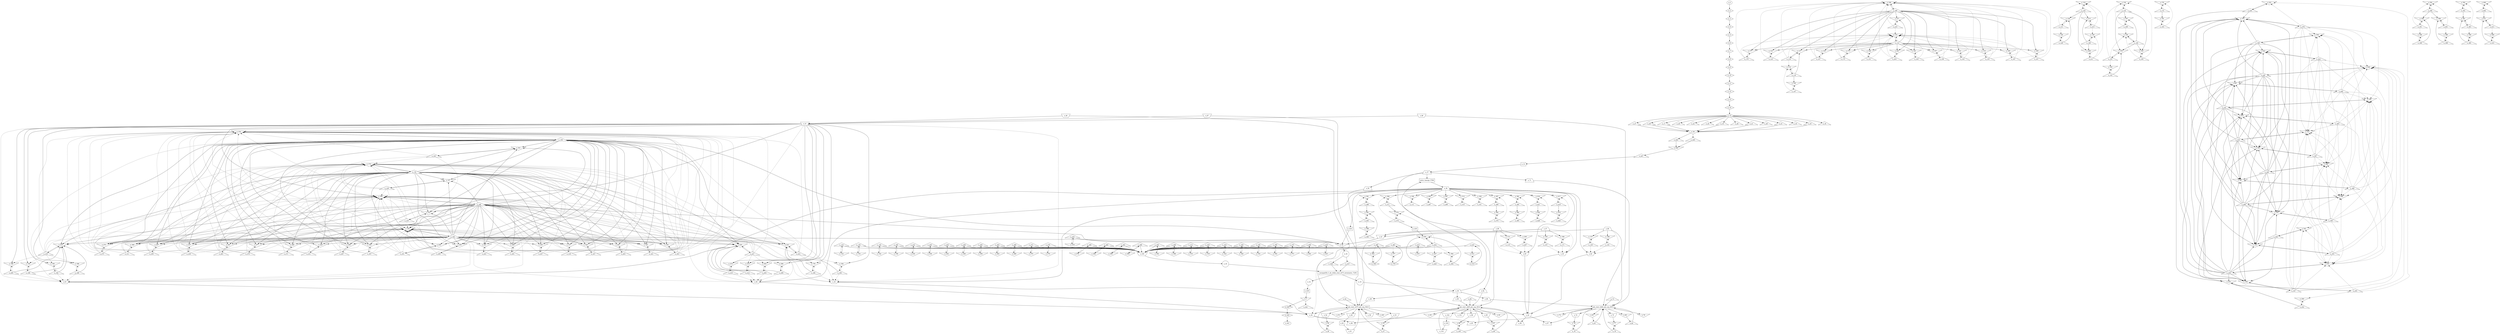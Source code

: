 digraph control_path {
  e_0: entry_node : n ;
  e_1 [shape = invtriangle];
  e_2 [shape = diamond];
  e_3 [shape = diamond];
  e_4 [shape = diamond];
  e_5 [shape = diamond];
  e_6 [shape = diamond];
  e_7 [shape = diamond];
  e_8 [shape = diamond];
  e_9 [shape = diamond];
  e_10 [shape = diamond];
  e_11 [shape = diamond];
  e_12 [shape = diamond];
  e_13 [shape = diamond];
  e_14 [shape = diamond];
  e_15 [shape = diamond];
  e_16 [shape = triangle];
  e_17 [shape = triangle];
  e_18 [shape = triangle];
  e_19 [shape = triangle];
  e_20 [shape = triangle];
  e_21 [shape = triangle];
  e_22 [shape = triangle];
  e_23 [shape = triangle];
  e_24 [shape = triangle];
  e_25 [shape = triangle];
  e_26 [shape = triangle];
  e_27 [shape = triangle];
  e_28 [shape = triangle];
  e_29 [shape = triangle];
  e_30 [shape = invtriangle];
  e_31 [shape = dot];
  e_32 [shape = circle];
  e_33 [shape = circle];
  e_34 [shape = circle];
  e_35 [shape = circle];
  e_36 [shape = trapezium];
  e_37 [shape = trapezium];
  e_38 [shape = trapezium];
  e_39 [shape = invtriangle];
  e_40 [shape = invtrapezium];
  e_41 [shape = invtrapezium];
  e_42 [shape = invtrapezium];
  e_43 [shape = invtrapezium];
  e_44 [shape = invtrapezium];
  e_45 [shape = invtrapezium];
  e_46 [shape = invtrapezium];
  e_47 [shape = trapezium];
  e_48 [shape = trapezium];
  e_49 [shape = invtriangle];
  e_50 [shape = trapezium];
  e_51 [shape = invtriangle];
  e_52 [shape = triangle];
  e_53 [shape = invtrapezium];
  e_54 [shape = invtrapezium];
  e_55 [shape = invtriangle];
  e_56 [shape = invtriangle];
  e_57 [shape = triangle];
  e_58 [shape = triangle];
  e_59 [shape = invtrapezium];
  e_60 [shape = invtrapezium];
  e_61 [shape = invtrapezium];
  e_62 [shape = dot];
  e_63 [shape = invtrapezium];
  e_64 [shape = invtrapezium];
  e_65 [shape = trapezium];
  e_66 [shape = invtrapezium];
  e_67 [shape = trapezium];
  e_68 [shape = trapezium];
  e_69 [shape = trapezium];
  e_70 [shape = invtriangle];
  e_71 [shape = trapezium];
  e_72 [shape = invtriangle];
  e_73 [shape = triangle];
  e_74 [shape = invtrapezium];
  e_75 [shape = invtrapezium];
  e_76 [shape = invtriangle];
  e_77 [shape = invtriangle];
  e_78 [shape = triangle];
  e_79 [shape = triangle];
  e_80 [shape = invtriangle];
  e_81 [shape = invtriangle];
  e_82 [shape = triangle];
  e_83 [shape = triangle];
  e_84 [shape = invtrapezium];
  e_85 [shape = invtrapezium];
  e_86 [shape = trapezium];
  e_87 [shape = invtrapezium];
  e_88 [shape = trapezium];
  e_89 [shape = trapezium];
  e_90 [shape = trapezium];
  e_91 [shape = invtriangle];
  e_92 [shape = trapezium];
  e_93 [shape = invtriangle];
  e_94 [shape = triangle];
  e_95 [shape = invtrapezium];
  e_96 [shape = invtrapezium];
  e_97 [shape = invtriangle];
  e_98 [shape = invtriangle];
  e_99 [shape = triangle];
  e_100 [shape = triangle];
  e_101 [shape = invtrapezium];
  e_102 [shape = invtrapezium];
  e_103 [shape = invtrapezium];
  e_104 [shape = dot];
  e_105 [shape = invtriangle];
  e_106 [shape = invtriangle];
  e_107 [shape = triangle];
  e_108 [shape = triangle];
  e_109 [shape = invtriangle];
  e_110 [shape = invtriangle];
  e_111 [shape = triangle];
  e_112 [shape = triangle];
  e_113 [shape = invtriangle];
  e_114 [shape = invtriangle];
  e_115 [shape = triangle];
  e_116 [shape = triangle];
  e_117 [shape = invtriangle];
  e_118 [shape = invtriangle];
  e_119 [shape = triangle];
  e_120 [shape = triangle];
  e_121 [shape = invtriangle];
  e_122 [shape = invtriangle];
  e_123 [shape = triangle];
  e_124 [shape = triangle];
  e_125 [shape = invtriangle];
  e_126 [shape = invtriangle];
  e_127 [shape = triangle];
  e_128 [shape = triangle];
  e_129 [shape = invtriangle];
  e_130 [shape = invtriangle];
  e_131 [shape = triangle];
  e_132 [shape = triangle];
  e_133 [shape = invtriangle];
  e_134 [shape = invtriangle];
  e_135 [shape = triangle];
  e_136 [shape = triangle];
  e_137 [shape = invtriangle];
  e_138 [shape = invtriangle];
  e_139 [shape = triangle];
  e_140 [shape = triangle];
  e_141 [shape = invtriangle];
  e_142 [shape = invtriangle];
  e_143 [shape = triangle];
  e_144 [shape = triangle];
  e_145 [shape = invtriangle];
  e_146 [shape = invtriangle];
  e_147 [shape = triangle];
  e_148 [shape = triangle];
  e_149 [shape = invtriangle];
  e_150 [shape = invtriangle];
  e_151 [shape = triangle];
  e_152 [shape = triangle];
  e_153 [shape = invtriangle];
  e_154 [shape = invtriangle];
  e_155 [shape = triangle];
  e_156 [shape = triangle];
  e_157 [shape = invtriangle];
  e_158 [shape = invtriangle];
  e_159 [shape = triangle];
  e_160 [shape = triangle];
  e_161 [shape = invtriangle];
  e_162 [shape = invtriangle];
  e_163 [shape = triangle];
  e_164 [shape = triangle];
  e_165 [shape = invtriangle];
  e_166 [shape = invtriangle];
  e_167 [shape = triangle];
  e_168 [shape = triangle];
  e_169 [shape = invtriangle];
  e_170 [shape = invtriangle];
  e_171 [shape = triangle];
  e_172 [shape = triangle];
  e_173 [shape = invtriangle];
  e_174 [shape = invtriangle];
  e_175 [shape = triangle];
  e_176 [shape = triangle];
  e_177 [shape = invtriangle];
  e_178 [shape = invtriangle];
  e_179 [shape = triangle];
  e_180 [shape = triangle];
  e_181 [shape = invtriangle];
  e_182 [shape = invtriangle];
  e_183 [shape = triangle];
  e_184 [shape = triangle];
  e_185 [shape = invtriangle];
  e_186 [shape = invtriangle];
  e_187 [shape = triangle];
  e_188 [shape = triangle];
  e_189 [shape = invtriangle];
  e_190 [shape = invtriangle];
  e_191 [shape = triangle];
  e_192 [shape = triangle];
  e_193 [shape = invtriangle];
  e_194 [shape = invtriangle];
  e_195 [shape = triangle];
  e_196 [shape = triangle];
  e_197 [shape = invtriangle];
  e_198 [shape = invtriangle];
  e_199 [shape = triangle];
  e_200 [shape = triangle];
  e_201 [shape = invtriangle];
  e_202 [shape = invtriangle];
  e_203 [shape = triangle];
  e_204 [shape = triangle];
  e_205 [shape = invtriangle];
  e_206 [shape = invtriangle];
  e_207 [shape = triangle];
  e_208 [shape = triangle];
  e_209 [shape = invtriangle];
  e_210 [shape = invtriangle];
  e_211 [shape = triangle];
  e_212 [shape = triangle];
  e_213 [shape = invtriangle];
  e_214 [shape = invtriangle];
  e_215 [shape = triangle];
  e_216 [shape = triangle];
  e_217 [shape = invtriangle];
  e_218 [shape = invtriangle];
  e_219 [shape = triangle];
  e_220 [shape = triangle];
  e_221 [shape = invtriangle];
  e_222 [shape = invtriangle];
  e_223 [shape = triangle];
  e_224 [shape = triangle];
  e_225 [shape = invtriangle];
  e_226 [shape = invtriangle];
  e_227 [shape = triangle];
  e_228 [shape = triangle];
  e_229 [shape = invtriangle];
  e_230 [shape = invtriangle];
  e_231 [shape = triangle];
  e_232 [shape = triangle];
  e_233 [shape = invtriangle];
  e_234 [shape = invtriangle];
  e_235 [shape = triangle];
  e_236 [shape = triangle];
  e_237 [shape = invtriangle];
  e_238 [shape = invtriangle];
  e_239 [shape = triangle];
  e_240 [shape = triangle];
  e_241 [shape = invtriangle];
  e_242 [shape = invtriangle];
  e_243 [shape = triangle];
  e_244 [shape = triangle];
  e_245 [shape = invtriangle];
  e_246 [shape = invtriangle];
  e_247 [shape = triangle];
  e_248 [shape = triangle];
  e_249 [shape = invtriangle];
  e_250 [shape = invtriangle];
  e_251 [shape = triangle];
  e_252 [shape = triangle];
  e_253 [shape = invtriangle];
  e_254 [shape = invtriangle];
  e_255 [shape = triangle];
  e_256 [shape = triangle];
  e_257 [shape = invtriangle];
  e_258 [shape = invtriangle];
  e_259 [shape = triangle];
  e_260 [shape = triangle];
  e_261 [shape = invtriangle];
  e_262 [shape = invtriangle];
  e_263 [shape = triangle];
  e_264 [shape = triangle];
  e_265 [shape = invtriangle];
  e_266 [shape = invtriangle];
  e_267 [shape = triangle];
  e_268 [shape = triangle];
  e_269 [shape = invtriangle];
  e_270 [shape = invtriangle];
  e_271 [shape = triangle];
  e_272 [shape = triangle];
  e_273 [shape = invtriangle];
  e_274 [shape = invtriangle];
  e_275 [shape = triangle];
  e_276 [shape = triangle];
  e_277 [shape = invtriangle];
  e_278 [shape = invtriangle];
  e_279 [shape = triangle];
  e_280 [shape = triangle];
  e_281 [shape = invtriangle];
  e_282 [shape = invtriangle];
  e_283 [shape = triangle];
  e_284 [shape = triangle];
  e_285 [shape = invtriangle];
  e_286 [shape = invtriangle];
  e_287 [shape = triangle];
  e_288 [shape = triangle];
  e_289 [shape = invtriangle];
  e_290 [shape = invtriangle];
  e_291 [shape = triangle];
  e_292 [shape = triangle];
  e_293 [shape = invtriangle];
  e_294 [shape = invtriangle];
  e_295 [shape = triangle];
  e_296 [shape = triangle];
  e_297 [shape = invtriangle];
  e_298 [shape = invtriangle];
  e_299 [shape = triangle];
  e_300 [shape = triangle];
  e_301 [shape = invtriangle];
  e_302 [shape = invtriangle];
  e_303 [shape = triangle];
  e_304 [shape = triangle];
  e_305 [shape = invtriangle];
  e_306 [shape = invtriangle];
  e_307 [shape = triangle];
  e_308 [shape = triangle];
  e_309 [shape = invtriangle];
  e_310 [shape = invtriangle];
  e_311 [shape = triangle];
  e_312 [shape = triangle];
  e_313 [shape = invtriangle];
  e_314 [shape = invtriangle];
  e_315 [shape = triangle];
  e_316 [shape = triangle];
  e_317 [shape = invtriangle];
  e_318 [shape = invtriangle];
  e_319 [shape = triangle];
  e_320 [shape = triangle];
  e_321 [shape = invtriangle];
  e_322 [shape = invtriangle];
  e_323 [shape = triangle];
  e_324 [shape = triangle];
  e_325 [shape = invtriangle];
  e_326 [shape = invtriangle];
  e_327 [shape = triangle];
  e_328 [shape = triangle];
  e_329 [shape = invtriangle];
  e_330 [shape = invtriangle];
  e_331 [shape = triangle];
  e_332 [shape = triangle];
  e_333 [shape = invtriangle];
  e_334 [shape = invtriangle];
  e_335 [shape = triangle];
  e_336 [shape = triangle];
  e_337 [shape = invtriangle];
  e_338 [shape = invtriangle];
  e_339 [shape = triangle];
  e_340 [shape = triangle];
  e_341 [shape = invtriangle];
  e_342 [shape = invtriangle];
  e_343 [shape = triangle];
  e_344 [shape = triangle];
  e_345 [shape = invtriangle];
  e_346 [shape = invtriangle];
  e_347 [shape = triangle];
  e_348 [shape = triangle];
  e_349 [shape = invtriangle];
  e_350 [shape = invtriangle];
  e_351 [shape = triangle];
  e_352 [shape = triangle];
  e_353 [shape = invtriangle];
  e_354 [shape = invtriangle];
  e_355 [shape = triangle];
  e_356 [shape = triangle];
  e_357 [shape = invtriangle];
  e_358 [shape = invtriangle];
  e_359 [shape = triangle];
  e_360 [shape = triangle];
  e_361 [shape = invtriangle];
  e_362 [shape = invtriangle];
  e_363 [shape = triangle];
  e_364 [shape = diamond];
  e_365 [shape = invtriangle];
  e_366 [shape = invtriangle];
  e_367 [shape = invtriangle];
  e_368 [shape = triangle];
  e_369 [shape = triangle];
  e_370 [shape = triangle];
  e_371 [shape = triangle];
  e_372 [shape = invtriangle];
  e_373 [shape = invtriangle];
  e_374 [shape = triangle];
  e_375 [shape = triangle];
  e_376 [shape = invtriangle];
  e_377 [shape = invtriangle];
  e_378 [shape = triangle];
  e_379 [shape = diamond];
  e_380 [shape = invtriangle];
  e_381 [shape = invtriangle];
  e_382 [shape = invtriangle];
  e_383 [shape = triangle];
  e_384 [shape = triangle];
  e_385 [shape = triangle];
  e_386 [shape = triangle];
  e_387 [shape = invtriangle];
  e_388 [shape = invtriangle];
  e_389 [shape = triangle];
  e_390 [shape = triangle];
  e_391 [shape = invtriangle];
  e_392 [shape = invtriangle];
  e_393 [shape = triangle];
  e_394 [shape = triangle];
  e_395 [shape = invtriangle];
  e_396 [shape = invtriangle];
  e_397 [shape = triangle];
  e_398 [shape = triangle];
  e_399 [shape = invtriangle];
  e_400 [shape = invtriangle];
  e_401 [shape = triangle];
  e_402 [shape = triangle];
  e_403 [shape = invtriangle];
  e_404 [shape = invtriangle];
  e_405 [shape = triangle];
  e_406 [shape = triangle];
  e_407 [shape = invtriangle];
  e_408 [shape = invtriangle];
  e_409 [shape = triangle];
  e_410 [shape = triangle];
  e_411 [shape = invtriangle];
  e_412 [shape = invtriangle];
  e_413 [shape = triangle];
  e_414 [shape = diamond];
  e_415 [shape = invtriangle];
  e_416 [shape = invtriangle];
  e_417 [shape = invtriangle];
  e_418 [shape = triangle];
  e_419 [shape = triangle];
  e_420 [shape = triangle];
  e_421 [shape = triangle];
  e_422 [shape = invtriangle];
  e_423 [shape = invtriangle];
  e_424 [shape = triangle];
  e_425 [shape = triangle];
  e_426 [shape = invtriangle];
  e_427 [shape = invtriangle];
  e_428 [shape = triangle];
  e_429 [shape = triangle];
  e_430 [shape = invtriangle];
  e_431 [shape = invtriangle];
  e_432 [shape = triangle];
  e_433 [shape = triangle];
  e_434 [shape = dot];
  e_435 [shape = dot];
  e_436 [shape = invtrapezium];
  e_437 [shape = triangle];
  e_438 [shape = triangle];
  e_439 [shape = dot];
  e_440 [shape = diamond];
  e_441 [shape = triangle];
  e_442 [shape = diamond];
  e_443: exit_node : s ;
  e_444 [shape = triangle];
  e_445 [shape = triangle];
  e_446 [shape = invtriangle];
  e_447 [shape = triangle];
  e_439 -> e_1;
  e_0 -> e_2;
  e_2 -> e_3;
  e_3 -> e_4;
  e_4 -> e_5;
  e_5 -> e_6;
  e_6 -> e_7;
  e_7 -> e_8;
  e_8 -> e_9;
  e_9 -> e_10;
  e_10 -> e_11;
  e_11 -> e_12;
  e_12 -> e_13;
  e_13 -> e_14;
  e_14 -> e_15;
  e_15 -> e_16;
  e_15 -> e_17;
  e_15 -> e_18;
  e_15 -> e_19;
  e_15 -> e_20;
  e_15 -> e_21;
  e_15 -> e_22;
  e_15 -> e_23;
  e_15 -> e_24;
  e_15 -> e_25;
  e_15 -> e_26;
  e_15 -> e_27;
  e_15 -> e_28;
  e_15 -> e_29;
  e_17 -> e_30;
  e_19 -> e_30;
  e_21 -> e_30;
  e_23 -> e_30;
  e_25 -> e_30;
  e_27 -> e_30;
  e_29 -> e_30;
  e_447 -> e_31;
  e_39 -> e_34;
  e_436 -> e_35;
  e_33 -> e_36;
  e_31 -> e_37;
  e_43 -> e_39;
  e_156 -> e_39;
  e_164 -> e_39;
  e_168 -> e_39;
  e_220 -> e_39;
  e_434 -> e_39;
  e_44 -> e_40;
  e_63 -> e_40;
  e_84 -> e_40;
  e_43 -> e_40[style = dashed];
  e_46 -> e_41;
  e_66 -> e_41;
  e_87 -> e_41;
  e_45 -> e_42;
  e_64 -> e_42;
  e_85 -> e_42;
  e_47 -> e_43;
  e_68 -> e_43;
  e_89 -> e_43;
  e_38 -> e_44;
  e_41 -> e_44[style = dashed];
  e_156 -> e_44[style = dashed];
  e_164 -> e_44[style = dashed];
  e_168 -> e_44[style = dashed];
  e_180 -> e_44[style = dashed];
  e_184 -> e_44[style = dashed];
  e_38 -> e_45;
  e_171 -> e_45[style = dashed];
  e_47 -> e_45[style = dashed];
  e_107 -> e_45[style = dashed];
  e_36 -> e_48;
  e_37 -> e_50;
  e_53 -> e_55;
  e_57 -> e_55[style = dashed];
  e_54 -> e_56;
  e_58 -> e_56[style = dashed];
  e_55 -> e_57;
  e_56 -> e_58;
  e_62 -> e_61;
  e_60 -> e_62;
  e_38 -> e_63;
  e_41 -> e_63[style = dashed];
  e_156 -> e_63[style = dashed];
  e_164 -> e_63[style = dashed];
  e_168 -> e_63[style = dashed];
  e_188 -> e_63[style = dashed];
  e_192 -> e_63[style = dashed];
  e_196 -> e_63[style = dashed];
  e_200 -> e_63[style = dashed];
  e_38 -> e_64;
  e_68 -> e_64[style = dashed];
  e_139 -> e_64[style = dashed];
  e_191 -> e_64[style = dashed];
  e_40 -> e_65;
  e_42 -> e_67;
  e_36 -> e_69;
  e_37 -> e_71;
  e_74 -> e_76;
  e_78 -> e_76[style = dashed];
  e_75 -> e_77;
  e_79 -> e_77[style = dashed];
  e_76 -> e_78;
  e_77 -> e_79;
  e_80 -> e_82;
  e_81 -> e_83;
  e_38 -> e_84;
  e_41 -> e_84[style = dashed];
  e_156 -> e_84[style = dashed];
  e_164 -> e_84[style = dashed];
  e_168 -> e_84[style = dashed];
  e_204 -> e_84[style = dashed];
  e_208 -> e_84[style = dashed];
  e_212 -> e_84[style = dashed];
  e_216 -> e_84[style = dashed];
  e_38 -> e_85;
  e_89 -> e_85[style = dashed];
  e_115 -> e_85[style = dashed];
  e_207 -> e_85[style = dashed];
  e_40 -> e_86;
  e_42 -> e_88;
  e_36 -> e_90;
  e_37 -> e_92;
  e_95 -> e_97;
  e_99 -> e_97[style = dashed];
  e_96 -> e_98;
  e_100 -> e_98[style = dashed];
  e_97 -> e_99;
  e_98 -> e_100;
  e_104 -> e_103;
  e_102 -> e_104;
  e_47 -> e_105;
  e_107 -> e_105[style = dashed];
  e_151 -> e_106[style = dashed];
  e_175 -> e_106[style = dashed];
  e_143 -> e_106[style = dashed];
  e_159 -> e_106[style = dashed];
  e_163 -> e_106[style = dashed];
  e_167 -> e_106[style = dashed];
  e_108 -> e_106[style = dashed];
  e_119 -> e_106[style = dashed];
  e_123 -> e_106[style = dashed];
  e_127 -> e_106[style = dashed];
  e_135 -> e_106[style = dashed];
  e_179 -> e_106[style = dashed];
  e_187 -> e_106[style = dashed];
  e_203 -> e_106[style = dashed];
  e_219 -> e_106[style = dashed];
  e_105 -> e_107;
  e_106 -> e_108;
  e_38 -> e_109;
  e_111 -> e_109[style = dashed];
  e_151 -> e_110[style = dashed];
  e_175 -> e_110[style = dashed];
  e_143 -> e_110[style = dashed];
  e_159 -> e_110[style = dashed];
  e_163 -> e_110[style = dashed];
  e_167 -> e_110[style = dashed];
  e_112 -> e_110[style = dashed];
  e_119 -> e_110[style = dashed];
  e_123 -> e_110[style = dashed];
  e_127 -> e_110[style = dashed];
  e_135 -> e_110[style = dashed];
  e_179 -> e_110[style = dashed];
  e_187 -> e_110[style = dashed];
  e_203 -> e_110[style = dashed];
  e_219 -> e_110[style = dashed];
  e_109 -> e_111;
  e_110 -> e_112;
  e_89 -> e_113;
  e_115 -> e_113[style = dashed];
  e_147 -> e_114[style = dashed];
  e_116 -> e_114[style = dashed];
  e_119 -> e_114[style = dashed];
  e_113 -> e_115;
  e_114 -> e_116;
  e_108 -> e_117;
  e_112 -> e_117;
  e_116 -> e_117;
  e_119 -> e_117[style = dashed];
  e_120 -> e_118[style = dashed];
  e_131 -> e_118[style = dashed];
  e_211 -> e_118[style = dashed];
  e_215 -> e_118[style = dashed];
  e_117 -> e_119;
  e_118 -> e_120;
  e_108 -> e_121;
  e_112 -> e_121;
  e_123 -> e_121[style = dashed];
  e_124 -> e_122[style = dashed];
  e_121 -> e_123;
  e_122 -> e_124;
  e_108 -> e_125;
  e_112 -> e_125;
  e_127 -> e_125[style = dashed];
  e_128 -> e_126[style = dashed];
  e_131 -> e_126[style = dashed];
  e_125 -> e_127;
  e_126 -> e_128;
  e_120 -> e_129;
  e_128 -> e_129;
  e_131 -> e_129[style = dashed];
  e_155 -> e_130[style = dashed];
  e_132 -> e_130[style = dashed];
  e_195 -> e_130[style = dashed];
  e_199 -> e_130[style = dashed];
  e_129 -> e_131;
  e_130 -> e_132;
  e_108 -> e_133;
  e_112 -> e_133;
  e_135 -> e_133[style = dashed];
  e_136 -> e_134[style = dashed];
  e_133 -> e_135;
  e_134 -> e_136;
  e_68 -> e_137;
  e_139 -> e_137[style = dashed];
  e_155 -> e_138[style = dashed];
  e_140 -> e_138[style = dashed];
  e_195 -> e_138[style = dashed];
  e_199 -> e_138[style = dashed];
  e_137 -> e_139;
  e_138 -> e_140;
  e_108 -> e_141;
  e_112 -> e_141;
  e_143 -> e_141[style = dashed];
  e_144 -> e_142[style = dashed];
  e_141 -> e_143;
  e_142 -> e_144;
  e_116 -> e_145;
  e_147 -> e_145[style = dashed];
  e_148 -> e_146[style = dashed];
  e_211 -> e_146[style = dashed];
  e_215 -> e_146[style = dashed];
  e_145 -> e_147;
  e_146 -> e_148;
  e_108 -> e_149;
  e_112 -> e_149;
  e_151 -> e_149[style = dashed];
  e_152 -> e_150[style = dashed];
  e_155 -> e_150[style = dashed];
  e_149 -> e_151;
  e_150 -> e_152;
  e_152 -> e_153;
  e_132 -> e_153;
  e_140 -> e_153;
  e_155 -> e_153[style = dashed];
  e_41 -> e_154;
  e_156 -> e_154[style = dashed];
  e_223 -> e_154[style = dashed];
  e_227 -> e_154[style = dashed];
  e_231 -> e_154[style = dashed];
  e_235 -> e_154[style = dashed];
  e_239 -> e_154[style = dashed];
  e_243 -> e_154[style = dashed];
  e_247 -> e_154[style = dashed];
  e_251 -> e_154[style = dashed];
  e_259 -> e_154[style = dashed];
  e_263 -> e_154[style = dashed];
  e_267 -> e_154[style = dashed];
  e_271 -> e_154[style = dashed];
  e_275 -> e_154[style = dashed];
  e_279 -> e_154[style = dashed];
  e_283 -> e_154[style = dashed];
  e_291 -> e_154[style = dashed];
  e_295 -> e_154[style = dashed];
  e_303 -> e_154[style = dashed];
  e_307 -> e_154[style = dashed];
  e_311 -> e_154[style = dashed];
  e_319 -> e_154[style = dashed];
  e_323 -> e_154[style = dashed];
  e_327 -> e_154[style = dashed];
  e_335 -> e_154[style = dashed];
  e_339 -> e_154[style = dashed];
  e_343 -> e_154[style = dashed];
  e_153 -> e_155;
  e_154 -> e_156;
  e_108 -> e_157;
  e_112 -> e_157;
  e_159 -> e_157[style = dashed];
  e_160 -> e_158[style = dashed];
  e_157 -> e_159;
  e_158 -> e_160;
  e_108 -> e_161;
  e_112 -> e_161;
  e_163 -> e_161[style = dashed];
  e_41 -> e_162;
  e_164 -> e_162[style = dashed];
  e_223 -> e_162[style = dashed];
  e_227 -> e_162[style = dashed];
  e_231 -> e_162[style = dashed];
  e_235 -> e_162[style = dashed];
  e_239 -> e_162[style = dashed];
  e_243 -> e_162[style = dashed];
  e_247 -> e_162[style = dashed];
  e_251 -> e_162[style = dashed];
  e_259 -> e_162[style = dashed];
  e_263 -> e_162[style = dashed];
  e_267 -> e_162[style = dashed];
  e_271 -> e_162[style = dashed];
  e_275 -> e_162[style = dashed];
  e_279 -> e_162[style = dashed];
  e_283 -> e_162[style = dashed];
  e_291 -> e_162[style = dashed];
  e_295 -> e_162[style = dashed];
  e_303 -> e_162[style = dashed];
  e_307 -> e_162[style = dashed];
  e_311 -> e_162[style = dashed];
  e_319 -> e_162[style = dashed];
  e_323 -> e_162[style = dashed];
  e_327 -> e_162[style = dashed];
  e_335 -> e_162[style = dashed];
  e_339 -> e_162[style = dashed];
  e_343 -> e_162[style = dashed];
  e_161 -> e_163;
  e_162 -> e_164;
  e_108 -> e_165;
  e_112 -> e_165;
  e_167 -> e_165[style = dashed];
  e_41 -> e_166;
  e_168 -> e_166[style = dashed];
  e_223 -> e_166[style = dashed];
  e_227 -> e_166[style = dashed];
  e_231 -> e_166[style = dashed];
  e_235 -> e_166[style = dashed];
  e_239 -> e_166[style = dashed];
  e_243 -> e_166[style = dashed];
  e_247 -> e_166[style = dashed];
  e_251 -> e_166[style = dashed];
  e_259 -> e_166[style = dashed];
  e_263 -> e_166[style = dashed];
  e_267 -> e_166[style = dashed];
  e_271 -> e_166[style = dashed];
  e_275 -> e_166[style = dashed];
  e_279 -> e_166[style = dashed];
  e_283 -> e_166[style = dashed];
  e_291 -> e_166[style = dashed];
  e_295 -> e_166[style = dashed];
  e_303 -> e_166[style = dashed];
  e_307 -> e_166[style = dashed];
  e_311 -> e_166[style = dashed];
  e_319 -> e_166[style = dashed];
  e_323 -> e_166[style = dashed];
  e_327 -> e_166[style = dashed];
  e_335 -> e_166[style = dashed];
  e_339 -> e_166[style = dashed];
  e_343 -> e_166[style = dashed];
  e_165 -> e_167;
  e_166 -> e_168;
  e_47 -> e_169;
  e_171 -> e_169[style = dashed];
  e_172 -> e_170[style = dashed];
  e_183 -> e_170[style = dashed];
  e_169 -> e_171;
  e_170 -> e_172;
  e_108 -> e_173;
  e_112 -> e_173;
  e_175 -> e_173[style = dashed];
  e_176 -> e_174[style = dashed];
  e_223 -> e_174[style = dashed];
  e_227 -> e_174[style = dashed];
  e_231 -> e_174[style = dashed];
  e_235 -> e_174[style = dashed];
  e_239 -> e_174[style = dashed];
  e_243 -> e_174[style = dashed];
  e_247 -> e_174[style = dashed];
  e_251 -> e_174[style = dashed];
  e_259 -> e_174[style = dashed];
  e_263 -> e_174[style = dashed];
  e_267 -> e_174[style = dashed];
  e_271 -> e_174[style = dashed];
  e_275 -> e_174[style = dashed];
  e_279 -> e_174[style = dashed];
  e_283 -> e_174[style = dashed];
  e_291 -> e_174[style = dashed];
  e_295 -> e_174[style = dashed];
  e_303 -> e_174[style = dashed];
  e_307 -> e_174[style = dashed];
  e_311 -> e_174[style = dashed];
  e_319 -> e_174[style = dashed];
  e_323 -> e_174[style = dashed];
  e_327 -> e_174[style = dashed];
  e_335 -> e_174[style = dashed];
  e_339 -> e_174[style = dashed];
  e_343 -> e_174[style = dashed];
  e_173 -> e_175;
  e_174 -> e_176;
  e_108 -> e_177;
  e_112 -> e_177;
  e_179 -> e_177[style = dashed];
  e_41 -> e_178;
  e_180 -> e_178[style = dashed];
  e_223 -> e_178[style = dashed];
  e_177 -> e_179;
  e_178 -> e_180;
  e_172 -> e_181;
  e_183 -> e_181[style = dashed];
  e_41 -> e_182;
  e_184 -> e_182[style = dashed];
  e_223 -> e_182[style = dashed];
  e_181 -> e_183;
  e_182 -> e_184;
  e_108 -> e_185;
  e_112 -> e_185;
  e_187 -> e_185[style = dashed];
  e_41 -> e_186;
  e_188 -> e_186[style = dashed];
  e_235 -> e_186[style = dashed];
  e_185 -> e_187;
  e_186 -> e_188;
  e_68 -> e_189;
  e_191 -> e_189[style = dashed];
  e_41 -> e_190;
  e_192 -> e_190[style = dashed];
  e_235 -> e_190[style = dashed];
  e_189 -> e_191;
  e_190 -> e_192;
  e_132 -> e_193;
  e_140 -> e_193;
  e_195 -> e_193[style = dashed];
  e_41 -> e_194;
  e_196 -> e_194[style = dashed];
  e_235 -> e_194[style = dashed];
  e_193 -> e_195;
  e_194 -> e_196;
  e_132 -> e_197;
  e_140 -> e_197;
  e_199 -> e_197[style = dashed];
  e_41 -> e_198;
  e_200 -> e_198[style = dashed];
  e_235 -> e_198[style = dashed];
  e_197 -> e_199;
  e_198 -> e_200;
  e_108 -> e_201;
  e_112 -> e_201;
  e_203 -> e_201[style = dashed];
  e_41 -> e_202;
  e_204 -> e_202[style = dashed];
  e_227 -> e_202[style = dashed];
  e_201 -> e_203;
  e_202 -> e_204;
  e_89 -> e_205;
  e_207 -> e_205[style = dashed];
  e_41 -> e_206;
  e_208 -> e_206[style = dashed];
  e_227 -> e_206[style = dashed];
  e_205 -> e_207;
  e_206 -> e_208;
  e_148 -> e_209;
  e_120 -> e_209;
  e_211 -> e_209[style = dashed];
  e_41 -> e_210;
  e_212 -> e_210[style = dashed];
  e_227 -> e_210[style = dashed];
  e_209 -> e_211;
  e_210 -> e_212;
  e_148 -> e_213;
  e_120 -> e_213;
  e_215 -> e_213[style = dashed];
  e_41 -> e_214;
  e_216 -> e_214[style = dashed];
  e_227 -> e_214[style = dashed];
  e_213 -> e_215;
  e_214 -> e_216;
  e_108 -> e_217;
  e_112 -> e_217;
  e_219 -> e_217[style = dashed];
  e_220 -> e_218[style = dashed];
  e_217 -> e_219;
  e_218 -> e_220;
  e_176 -> e_221;
  e_156 -> e_221;
  e_164 -> e_221;
  e_168 -> e_221;
  e_180 -> e_221;
  e_184 -> e_221;
  e_223 -> e_221[style = dashed];
  e_224 -> e_222[style = dashed];
  e_255 -> e_222[style = dashed];
  e_378 -> e_222[style = dashed];
  e_221 -> e_223;
  e_222 -> e_224;
  e_176 -> e_225;
  e_156 -> e_225;
  e_164 -> e_225;
  e_168 -> e_225;
  e_204 -> e_225;
  e_208 -> e_225;
  e_212 -> e_225;
  e_216 -> e_225;
  e_227 -> e_225[style = dashed];
  e_228 -> e_226[style = dashed];
  e_255 -> e_226[style = dashed];
  e_347 -> e_226[style = dashed];
  e_355 -> e_226[style = dashed];
  e_359 -> e_226[style = dashed];
  e_378 -> e_226[style = dashed];
  e_389 -> e_226[style = dashed];
  e_397 -> e_226[style = dashed];
  e_405 -> e_226[style = dashed];
  e_409 -> e_226[style = dashed];
  e_424 -> e_226[style = dashed];
  e_225 -> e_227;
  e_226 -> e_228;
  e_176 -> e_229;
  e_156 -> e_229;
  e_164 -> e_229;
  e_168 -> e_229;
  e_231 -> e_229[style = dashed];
  e_232 -> e_230[style = dashed];
  e_229 -> e_231;
  e_230 -> e_232;
  e_176 -> e_233;
  e_156 -> e_233;
  e_164 -> e_233;
  e_168 -> e_233;
  e_188 -> e_233;
  e_192 -> e_233;
  e_196 -> e_233;
  e_200 -> e_233;
  e_235 -> e_233[style = dashed];
  e_236 -> e_234[style = dashed];
  e_255 -> e_234[style = dashed];
  e_347 -> e_234[style = dashed];
  e_355 -> e_234[style = dashed];
  e_359 -> e_234[style = dashed];
  e_378 -> e_234[style = dashed];
  e_389 -> e_234[style = dashed];
  e_397 -> e_234[style = dashed];
  e_405 -> e_234[style = dashed];
  e_409 -> e_234[style = dashed];
  e_424 -> e_234[style = dashed];
  e_233 -> e_235;
  e_234 -> e_236;
  e_176 -> e_237;
  e_156 -> e_237;
  e_164 -> e_237;
  e_168 -> e_237;
  e_239 -> e_237[style = dashed];
  e_240 -> e_238[style = dashed];
  e_237 -> e_239;
  e_238 -> e_240;
  e_176 -> e_241;
  e_156 -> e_241;
  e_164 -> e_241;
  e_168 -> e_241;
  e_243 -> e_241[style = dashed];
  e_244 -> e_242[style = dashed];
  e_241 -> e_243;
  e_242 -> e_244;
  e_176 -> e_245;
  e_156 -> e_245;
  e_164 -> e_245;
  e_168 -> e_245;
  e_247 -> e_245[style = dashed];
  e_248 -> e_246[style = dashed];
  e_245 -> e_247;
  e_246 -> e_248;
  e_176 -> e_249;
  e_156 -> e_249;
  e_164 -> e_249;
  e_168 -> e_249;
  e_251 -> e_249[style = dashed];
  e_252 -> e_250[style = dashed];
  e_255 -> e_250[style = dashed];
  e_249 -> e_251;
  e_250 -> e_252;
  e_224 -> e_253;
  e_228 -> e_253;
  e_236 -> e_253;
  e_252 -> e_253;
  e_255 -> e_253[style = dashed];
  e_256 -> e_254[style = dashed];
  e_351 -> e_254[style = dashed];
  e_401 -> e_254[style = dashed];
  e_253 -> e_255;
  e_254 -> e_256;
  e_176 -> e_257;
  e_156 -> e_257;
  e_164 -> e_257;
  e_168 -> e_257;
  e_259 -> e_257[style = dashed];
  e_260 -> e_258[style = dashed];
  e_257 -> e_259;
  e_258 -> e_260;
  e_176 -> e_261;
  e_156 -> e_261;
  e_164 -> e_261;
  e_168 -> e_261;
  e_263 -> e_261[style = dashed];
  e_264 -> e_262[style = dashed];
  e_261 -> e_263;
  e_262 -> e_264;
  e_176 -> e_265;
  e_156 -> e_265;
  e_164 -> e_265;
  e_168 -> e_265;
  e_267 -> e_265[style = dashed];
  e_268 -> e_266[style = dashed];
  e_265 -> e_267;
  e_266 -> e_268;
  e_176 -> e_269;
  e_156 -> e_269;
  e_164 -> e_269;
  e_168 -> e_269;
  e_271 -> e_269[style = dashed];
  e_272 -> e_270[style = dashed];
  e_269 -> e_271;
  e_270 -> e_272;
  e_176 -> e_273;
  e_156 -> e_273;
  e_164 -> e_273;
  e_168 -> e_273;
  e_275 -> e_273[style = dashed];
  e_276 -> e_274[style = dashed];
  e_273 -> e_275;
  e_274 -> e_276;
  e_176 -> e_277;
  e_156 -> e_277;
  e_164 -> e_277;
  e_168 -> e_277;
  e_279 -> e_277[style = dashed];
  e_280 -> e_278[style = dashed];
  e_277 -> e_279;
  e_278 -> e_280;
  e_176 -> e_281;
  e_156 -> e_281;
  e_164 -> e_281;
  e_168 -> e_281;
  e_283 -> e_281[style = dashed];
  e_284 -> e_282[style = dashed];
  e_281 -> e_283;
  e_282 -> e_284;
  e_38 -> e_285;
  e_287 -> e_285[style = dashed];
  e_288 -> e_286[style = dashed];
  e_347 -> e_286[style = dashed];
  e_355 -> e_286[style = dashed];
  e_359 -> e_286[style = dashed];
  e_378 -> e_286[style = dashed];
  e_389 -> e_286[style = dashed];
  e_397 -> e_286[style = dashed];
  e_405 -> e_286[style = dashed];
  e_409 -> e_286[style = dashed];
  e_424 -> e_286[style = dashed];
  e_285 -> e_287;
  e_286 -> e_288;
  e_176 -> e_289;
  e_156 -> e_289;
  e_164 -> e_289;
  e_168 -> e_289;
  e_291 -> e_289[style = dashed];
  e_292 -> e_290[style = dashed];
  e_289 -> e_291;
  e_290 -> e_292;
  e_176 -> e_293;
  e_156 -> e_293;
  e_164 -> e_293;
  e_168 -> e_293;
  e_295 -> e_293[style = dashed];
  e_296 -> e_294[style = dashed];
  e_293 -> e_295;
  e_294 -> e_296;
  e_38 -> e_297;
  e_299 -> e_297[style = dashed];
  e_300 -> e_298[style = dashed];
  e_347 -> e_298[style = dashed];
  e_355 -> e_298[style = dashed];
  e_359 -> e_298[style = dashed];
  e_378 -> e_298[style = dashed];
  e_389 -> e_298[style = dashed];
  e_397 -> e_298[style = dashed];
  e_405 -> e_298[style = dashed];
  e_409 -> e_298[style = dashed];
  e_424 -> e_298[style = dashed];
  e_297 -> e_299;
  e_298 -> e_300;
  e_176 -> e_301;
  e_156 -> e_301;
  e_164 -> e_301;
  e_168 -> e_301;
  e_303 -> e_301[style = dashed];
  e_304 -> e_302[style = dashed];
  e_301 -> e_303;
  e_302 -> e_304;
  e_176 -> e_305;
  e_156 -> e_305;
  e_164 -> e_305;
  e_168 -> e_305;
  e_307 -> e_305[style = dashed];
  e_308 -> e_306[style = dashed];
  e_305 -> e_307;
  e_306 -> e_308;
  e_176 -> e_309;
  e_156 -> e_309;
  e_164 -> e_309;
  e_168 -> e_309;
  e_311 -> e_309[style = dashed];
  e_312 -> e_310[style = dashed];
  e_309 -> e_311;
  e_310 -> e_312;
  e_38 -> e_313;
  e_315 -> e_313[style = dashed];
  e_316 -> e_314[style = dashed];
  e_347 -> e_314[style = dashed];
  e_355 -> e_314[style = dashed];
  e_359 -> e_314[style = dashed];
  e_378 -> e_314[style = dashed];
  e_389 -> e_314[style = dashed];
  e_397 -> e_314[style = dashed];
  e_405 -> e_314[style = dashed];
  e_409 -> e_314[style = dashed];
  e_424 -> e_314[style = dashed];
  e_313 -> e_315;
  e_314 -> e_316;
  e_176 -> e_317;
  e_156 -> e_317;
  e_164 -> e_317;
  e_168 -> e_317;
  e_319 -> e_317[style = dashed];
  e_320 -> e_318[style = dashed];
  e_317 -> e_319;
  e_318 -> e_320;
  e_176 -> e_321;
  e_156 -> e_321;
  e_164 -> e_321;
  e_168 -> e_321;
  e_323 -> e_321[style = dashed];
  e_324 -> e_322[style = dashed];
  e_321 -> e_323;
  e_322 -> e_324;
  e_176 -> e_325;
  e_156 -> e_325;
  e_164 -> e_325;
  e_168 -> e_325;
  e_327 -> e_325[style = dashed];
  e_328 -> e_326[style = dashed];
  e_325 -> e_327;
  e_326 -> e_328;
  e_38 -> e_329;
  e_331 -> e_329[style = dashed];
  e_332 -> e_330[style = dashed];
  e_347 -> e_330[style = dashed];
  e_355 -> e_330[style = dashed];
  e_359 -> e_330[style = dashed];
  e_378 -> e_330[style = dashed];
  e_389 -> e_330[style = dashed];
  e_397 -> e_330[style = dashed];
  e_405 -> e_330[style = dashed];
  e_409 -> e_330[style = dashed];
  e_424 -> e_330[style = dashed];
  e_329 -> e_331;
  e_330 -> e_332;
  e_176 -> e_333;
  e_156 -> e_333;
  e_164 -> e_333;
  e_168 -> e_333;
  e_335 -> e_333[style = dashed];
  e_336 -> e_334[style = dashed];
  e_333 -> e_335;
  e_334 -> e_336;
  e_176 -> e_337;
  e_156 -> e_337;
  e_164 -> e_337;
  e_168 -> e_337;
  e_339 -> e_337[style = dashed];
  e_340 -> e_338[style = dashed];
  e_378 -> e_338[style = dashed];
  e_389 -> e_338[style = dashed];
  e_397 -> e_338[style = dashed];
  e_405 -> e_338[style = dashed];
  e_409 -> e_338[style = dashed];
  e_424 -> e_338[style = dashed];
  e_337 -> e_339;
  e_338 -> e_340;
  e_176 -> e_341;
  e_156 -> e_341;
  e_164 -> e_341;
  e_168 -> e_341;
  e_343 -> e_341[style = dashed];
  e_344 -> e_342[style = dashed];
  e_347 -> e_342[style = dashed];
  e_355 -> e_342[style = dashed];
  e_359 -> e_342[style = dashed];
  e_341 -> e_343;
  e_342 -> e_344;
  e_228 -> e_345;
  e_236 -> e_345;
  e_288 -> e_345;
  e_300 -> e_345;
  e_316 -> e_345;
  e_332 -> e_345;
  e_344 -> e_345;
  e_347 -> e_345[style = dashed];
  e_348 -> e_346[style = dashed];
  e_351 -> e_346[style = dashed];
  e_345 -> e_347;
  e_346 -> e_348;
  e_256 -> e_349;
  e_348 -> e_349;
  e_351 -> e_349[style = dashed];
  e_352 -> e_350[style = dashed];
  e_363 -> e_350[style = dashed];
  e_349 -> e_351;
  e_350 -> e_352;
  e_228 -> e_353;
  e_236 -> e_353;
  e_288 -> e_353;
  e_300 -> e_353;
  e_316 -> e_353;
  e_332 -> e_353;
  e_344 -> e_353;
  e_355 -> e_353[style = dashed];
  e_356 -> e_354[style = dashed];
  e_353 -> e_355;
  e_354 -> e_356;
  e_228 -> e_357;
  e_236 -> e_357;
  e_288 -> e_357;
  e_300 -> e_357;
  e_316 -> e_357;
  e_332 -> e_357;
  e_344 -> e_357;
  e_359 -> e_357[style = dashed];
  e_360 -> e_358[style = dashed];
  e_363 -> e_358[style = dashed];
  e_357 -> e_359;
  e_358 -> e_360;
  e_352 -> e_361;
  e_360 -> e_361;
  e_363 -> e_361[style = dashed];
  e_364 -> e_362[style = dashed];
  e_368 -> e_362[style = dashed];
  e_361 -> e_363;
  e_362 -> e_364;
  e_369 -> e_365;
  e_370 -> e_365[style = dashed];
  e_38 -> e_366;
  e_371 -> e_366[style = dashed];
  e_374 -> e_366[style = dashed];
  e_38 -> e_367;
  e_369 -> e_367[style = dashed];
  e_370 -> e_367[style = dashed];
  e_364 -> e_368;
  e_367 -> e_369;
  e_365 -> e_370;
  e_366 -> e_371;
  e_371 -> e_372;
  e_374 -> e_372[style = dashed];
  e_432 -> e_372[style = dashed];
  e_375 -> e_373[style = dashed];
  e_372 -> e_374;
  e_373 -> e_375;
  e_224 -> e_376;
  e_228 -> e_376;
  e_236 -> e_376;
  e_288 -> e_376;
  e_300 -> e_376;
  e_316 -> e_376;
  e_332 -> e_376;
  e_340 -> e_376;
  e_378 -> e_376[style = dashed];
  e_379 -> e_377[style = dashed];
  e_383 -> e_377[style = dashed];
  e_376 -> e_378;
  e_377 -> e_379;
  e_384 -> e_380;
  e_385 -> e_380[style = dashed];
  e_38 -> e_381;
  e_386 -> e_381[style = dashed];
  e_393 -> e_381[style = dashed];
  e_38 -> e_382;
  e_384 -> e_382[style = dashed];
  e_385 -> e_382[style = dashed];
  e_379 -> e_383;
  e_382 -> e_384;
  e_380 -> e_385;
  e_381 -> e_386;
  e_228 -> e_387;
  e_236 -> e_387;
  e_288 -> e_387;
  e_300 -> e_387;
  e_316 -> e_387;
  e_332 -> e_387;
  e_340 -> e_387;
  e_389 -> e_387[style = dashed];
  e_390 -> e_388[style = dashed];
  e_393 -> e_388[style = dashed];
  e_387 -> e_389;
  e_388 -> e_390;
  e_386 -> e_391;
  e_390 -> e_391;
  e_393 -> e_391[style = dashed];
  e_394 -> e_392[style = dashed];
  e_432 -> e_392[style = dashed];
  e_391 -> e_393;
  e_392 -> e_394;
  e_228 -> e_395;
  e_236 -> e_395;
  e_288 -> e_395;
  e_300 -> e_395;
  e_316 -> e_395;
  e_332 -> e_395;
  e_340 -> e_395;
  e_397 -> e_395[style = dashed];
  e_398 -> e_396[style = dashed];
  e_401 -> e_396[style = dashed];
  e_395 -> e_397;
  e_396 -> e_398;
  e_256 -> e_399;
  e_398 -> e_399;
  e_401 -> e_399[style = dashed];
  e_402 -> e_400[style = dashed];
  e_413 -> e_400[style = dashed];
  e_399 -> e_401;
  e_400 -> e_402;
  e_228 -> e_403;
  e_236 -> e_403;
  e_288 -> e_403;
  e_300 -> e_403;
  e_316 -> e_403;
  e_332 -> e_403;
  e_340 -> e_403;
  e_405 -> e_403[style = dashed];
  e_406 -> e_404[style = dashed];
  e_403 -> e_405;
  e_404 -> e_406;
  e_228 -> e_407;
  e_236 -> e_407;
  e_288 -> e_407;
  e_300 -> e_407;
  e_316 -> e_407;
  e_332 -> e_407;
  e_340 -> e_407;
  e_409 -> e_407[style = dashed];
  e_410 -> e_408[style = dashed];
  e_413 -> e_408[style = dashed];
  e_407 -> e_409;
  e_408 -> e_410;
  e_402 -> e_411;
  e_410 -> e_411;
  e_413 -> e_411[style = dashed];
  e_414 -> e_412[style = dashed];
  e_418 -> e_412[style = dashed];
  e_411 -> e_413;
  e_412 -> e_414;
  e_419 -> e_415;
  e_420 -> e_415[style = dashed];
  e_38 -> e_416;
  e_421 -> e_416[style = dashed];
  e_428 -> e_416[style = dashed];
  e_38 -> e_417;
  e_419 -> e_417[style = dashed];
  e_420 -> e_417[style = dashed];
  e_414 -> e_418;
  e_417 -> e_419;
  e_415 -> e_420;
  e_416 -> e_421;
  e_228 -> e_422;
  e_236 -> e_422;
  e_288 -> e_422;
  e_300 -> e_422;
  e_316 -> e_422;
  e_332 -> e_422;
  e_340 -> e_422;
  e_424 -> e_422[style = dashed];
  e_425 -> e_423[style = dashed];
  e_422 -> e_424;
  e_423 -> e_425;
  e_421 -> e_426;
  e_428 -> e_426[style = dashed];
  e_429 -> e_427[style = dashed];
  e_432 -> e_427[style = dashed];
  e_426 -> e_428;
  e_427 -> e_429;
  e_394 -> e_430;
  e_429 -> e_430;
  e_435 -> e_430;
  e_432 -> e_430[style = dashed];
  e_433 -> e_431[style = dashed];
  e_430 -> e_432;
  e_431 -> e_433;
  e_38 -> e_434;
  e_374 -> e_435;
  e_144 -> e_436;
  e_160 -> e_436;
  e_124 -> e_436;
  e_136 -> e_436;
  e_232 -> e_436;
  e_240 -> e_436;
  e_244 -> e_436;
  e_248 -> e_436;
  e_260 -> e_436;
  e_264 -> e_436;
  e_268 -> e_436;
  e_272 -> e_436;
  e_276 -> e_436;
  e_280 -> e_436;
  e_284 -> e_436;
  e_292 -> e_436;
  e_296 -> e_436;
  e_304 -> e_436;
  e_308 -> e_436;
  e_312 -> e_436;
  e_320 -> e_436;
  e_324 -> e_436;
  e_328 -> e_436;
  e_336 -> e_436;
  e_356 -> e_436;
  e_368 -> e_436;
  e_375 -> e_436;
  e_383 -> e_436;
  e_406 -> e_436;
  e_418 -> e_436;
  e_425 -> e_436;
  e_432 -> e_436;
  e_433 -> e_436;
  e_34 -> e_437;
  e_34 -> e_438;
  e_32 -> e_439;
  e_1 -> e_440;
  e_1 -> e_441;
  e_440 -> e_442;
  e_442 -> e_443;
  e_30 -> e_444;
  e_30 -> e_445;
  e_444 -> e_446;
  e_445 -> e_446;
  e_446 -> e_447;
  zeropad3D_C_do_while_stmt_2473_terminator_7250 [shape=rectangle];
e_35 -> zeropad3D_C_do_while_stmt_2473_terminator_7250;
e_438 -> zeropad3D_C_do_while_stmt_2473_terminator_7250;
e_437 -> zeropad3D_C_do_while_stmt_2473_terminator_7250;
zeropad3D_C_do_while_stmt_2473_terminator_7250 -> e_33;
zeropad3D_C_do_while_stmt_2473_terminator_7250 -> e_32;
  phi_stmt_2475_phi_seq_5816 [shape=rectangle];
e_48 -> phi_stmt_2475_phi_seq_5816;
phi_stmt_2475_phi_seq_5816 -> e_53;
phi_stmt_2475_phi_seq_5816 -> e_54;
phi_stmt_2475_phi_seq_5816 -> e_49;
e_57 -> phi_stmt_2475_phi_seq_5816;
e_58 -> phi_stmt_2475_phi_seq_5816;
e_50 -> phi_stmt_2475_phi_seq_5816;
phi_stmt_2475_phi_seq_5816 -> e_59;
phi_stmt_2475_phi_seq_5816 -> e_60;
phi_stmt_2475_phi_seq_5816 -> e_51;
e_59 -> phi_stmt_2475_phi_seq_5816;
e_61 -> phi_stmt_2475_phi_seq_5816;
e_46 -> phi_stmt_2475_phi_seq_5816;
e_47 -> phi_stmt_2475_phi_seq_5816;
phi_stmt_2475_phi_seq_5816 -> e_40;
phi_stmt_2475_phi_seq_5816 -> e_42;
e_52 -> phi_stmt_2475_phi_seq_5816;
  phi_stmt_2480_phi_seq_5870 [shape=rectangle];
e_69 -> phi_stmt_2480_phi_seq_5870;
phi_stmt_2480_phi_seq_5870 -> e_74;
phi_stmt_2480_phi_seq_5870 -> e_75;
phi_stmt_2480_phi_seq_5870 -> e_70;
e_78 -> phi_stmt_2480_phi_seq_5870;
e_79 -> phi_stmt_2480_phi_seq_5870;
e_71 -> phi_stmt_2480_phi_seq_5870;
phi_stmt_2480_phi_seq_5870 -> e_80;
phi_stmt_2480_phi_seq_5870 -> e_81;
phi_stmt_2480_phi_seq_5870 -> e_72;
e_82 -> phi_stmt_2480_phi_seq_5870;
e_83 -> phi_stmt_2480_phi_seq_5870;
e_66 -> phi_stmt_2480_phi_seq_5870;
e_68 -> phi_stmt_2480_phi_seq_5870;
phi_stmt_2480_phi_seq_5870 -> e_65;
phi_stmt_2480_phi_seq_5870 -> e_67;
e_73 -> phi_stmt_2480_phi_seq_5870;
  phi_stmt_2485_phi_seq_5914 [shape=rectangle];
e_90 -> phi_stmt_2485_phi_seq_5914;
phi_stmt_2485_phi_seq_5914 -> e_95;
phi_stmt_2485_phi_seq_5914 -> e_96;
phi_stmt_2485_phi_seq_5914 -> e_91;
e_99 -> phi_stmt_2485_phi_seq_5914;
e_100 -> phi_stmt_2485_phi_seq_5914;
e_92 -> phi_stmt_2485_phi_seq_5914;
phi_stmt_2485_phi_seq_5914 -> e_101;
phi_stmt_2485_phi_seq_5914 -> e_102;
phi_stmt_2485_phi_seq_5914 -> e_93;
e_101 -> phi_stmt_2485_phi_seq_5914;
e_103 -> phi_stmt_2485_phi_seq_5914;
e_87 -> phi_stmt_2485_phi_seq_5914;
e_89 -> phi_stmt_2485_phi_seq_5914;
phi_stmt_2485_phi_seq_5914 -> e_86;
phi_stmt_2485_phi_seq_5914 -> e_88;
e_94 -> phi_stmt_2485_phi_seq_5914;
entry_tmerge_5768 [shape = rectangle]; 
e_36 -> entry_tmerge_5768;
e_37 -> entry_tmerge_5768;
entry_tmerge_5768 -> e_38;
}
